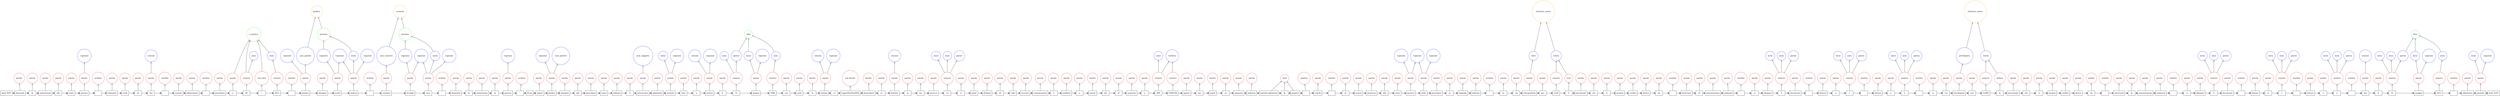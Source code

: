 digraph {
   rankdir=BT;
   edge [arrowhead=empty];

   subgraph {
      rank="source";
      edge [arrowhead=normal];
      node [shape=box];
      t0 [label="doc0_BOF"];
      t1 [label="domanda"];
      t2 [label="di"];
      t3 [label="ammissione"];
      t4 [label="allo"];
      t5 [label="stato"];
      t6 [label="passivo"];
      t7 [label="\n"];
      t8 [label="tribunale"];
      t9 [label="civile"];
      t10 [label="di"];
      t11 [label="rho"];
      t12 [label="\n"];
      t13 [label="sezione"];
      t14 [label="fallimentare"];
      t15 [label="\n"];
      t16 [label="procedura"];
      t17 [label="n"];
      t18 [label="46"];
      t19 [label="/"];
      t20 [label="2011"];
      t21 [label="\n"];
      t22 [label="giudice"];
      t23 [label="delegato"];
      t24 [label="scotti"];
      t25 [label="andrea"];
      t26 [label="\n"];
      t27 [label="curatore"];
      t28 [label="livraghi"];
      t29 [label="luca"];
      t30 [label="\n"];
      t31 [label="domanda"];
      t32 [label="di"];
      t33 [label="ammissione"];
      t34 [label="al"];
      t35 [label="passivo"];
      t36 [label="\n"];
      t37 [label="ill.mo"];
      t38 [label="signor"];
      t39 [label="giudice"];
      t40 [label="delegato"];
      t41 [label="alla"];
      t42 [label="procedura"];
      t43 [label="sopra"];
      t44 [label="indicata"];
      t45 [label="il"];
      t46 [label="sottoscritto"];
      t47 [label="abbattista"];
      t48 [label="michele"];
      t49 [label="nato"];
      t50 [label="a"];
      t51 [label="terlizzi"];
      t52 [label="il"];
      t53 [label="15"];
      t54 [label="giugno"];
      t55 [label="1980"];
      t56 [label="con"];
      t57 [label="sede"];
      t58 [label="in"];
      t59 [label="terlizzi"];
      t60 [label="c.f"];
      t61 [label="rcggrz92e54a285d"];
      t62 [label="domiciliato"];
      t63 [label="in"];
      t64 [label="barletta"];
      t65 [label="in"];
      t66 [label="via"];
      t67 [label="pacecco"];
      t68 [label="12"];
      t69 [label="il"];
      t70 [label="quale"];
      t71 [label="dichiare"];
      t72 [label="di"];
      t73 [label="voler"];
      t74 [label="ricevere"];
      t75 [label="comunicazioni"];
      t76 [label="e"];
      t77 [label="notifiche"];
      t78 [label="a"];
      t79 [label="mezzo"];
      t80 [label="fax"];
      t81 [label="al"];
      t82 [label="seguente"];
      t83 [label="n"];
      t84 [label="080"];
      t85 [label="5584794"];
      t86 [label="oppure"];
      t87 [label="per"];
      t88 [label="email"];
      t89 [label="al"];
      t90 [label="seguente"];
      t91 [label="indirizzo"];
      t92 [label="michele.abbattista"];
      t93 [label="@"];
      t94 [label="gmail.it"];
      t95 [label="\n"];
      t96 [label="chiede"];
      t97 [label="\n"];
      t98 [label="di"];
      t99 [label="essere"];
      t100 [label="ammesso"];
      t101 [label="allo"];
      t102 [label="stato"];
      t103 [label="passivo"];
      t104 [label="della"];
      t105 [label="procedure"];
      t106 [label="in"];
      t107 [label="epigrafe"];
      t108 [label="indicata"];
      t109 [label="\n"];
      t110 [label="in"];
      t111 [label="via"];
      t112 [label="chirografaria"];
      t113 [label="per"];
      t114 [label="1220"];
      t115 [label="€"];
      t116 [label="precisando"];
      t117 [label="che"];
      t118 [label="il"];
      t119 [label="proprio"];
      t120 [label="credito"];
      t121 [label="deriva"];
      t122 [label="da"];
      t123 [label="\n"];
      t124 [label="interventi"];
      t125 [label="di"];
      t126 [label="manutenzione"];
      t127 [label="ordinaria"];
      t128 [label="\n"];
      t129 [label="si"];
      t130 [label="allegano"];
      t131 [label="2"];
      t132 [label="documenti"];
      t133 [label="\n"];
      t134 [label="fattura"];
      t135 [label="n"];
      t136 [label="1"];
      t137 [label="\n"];
      t138 [label="fattura"];
      t139 [label="n"];
      t140 [label="2"];
      t141 [label="\n"];
      t142 [label="in"];
      t143 [label="via"];
      t144 [label="privilegiata"];
      t145 [label="per"];
      t146 [label="12000"];
      t147 [label="$"];
      t148 [label="precisando"];
      t149 [label="che"];
      t150 [label="il"];
      t151 [label="proprio"];
      t152 [label="credito"];
      t153 [label="deriva"];
      t154 [label="da"];
      t155 [label="\n"];
      t156 [label="interventi"];
      t157 [label="di"];
      t158 [label="manutenzione"];
      t159 [label="ordinaria"];
      t160 [label="\n"];
      t161 [label="si"];
      t162 [label="allegano"];
      t163 [label="2"];
      t164 [label="documenti"];
      t165 [label="\n"];
      t166 [label="fattura"];
      t167 [label="n"];
      t168 [label="1"];
      t169 [label="\n"];
      t170 [label="fattura"];
      t171 [label="n"];
      t172 [label="2"];
      t173 [label="\n"];
      t174 [label="rho"];
      t175 [label="li"];
      t176 [label="12"];
      t177 [label="maggio"];
      t178 [label="2011"];
      t179 [label="\n"];
      t180 [label="abbattista"];
      t181 [label="michele"];
      t182 [label="doc0_EOF"];
      t0 -> t1;
      t1 -> t2;
      t2 -> t3;
      t3 -> t4;
      t4 -> t5;
      t5 -> t6;
      t6 -> t7;
      t7 -> t8;
      t8 -> t9;
      t9 -> t10;
      t10 -> t11;
      t11 -> t12;
      t12 -> t13;
      t13 -> t14;
      t14 -> t15;
      t15 -> t16;
      t16 -> t17;
      t17 -> t18;
      t18 -> t19;
      t19 -> t20;
      t20 -> t21;
      t21 -> t22;
      t22 -> t23;
      t23 -> t24;
      t24 -> t25;
      t25 -> t26;
      t26 -> t27;
      t27 -> t28;
      t28 -> t29;
      t29 -> t30;
      t30 -> t31;
      t31 -> t32;
      t32 -> t33;
      t33 -> t34;
      t34 -> t35;
      t35 -> t36;
      t36 -> t37;
      t37 -> t38;
      t38 -> t39;
      t39 -> t40;
      t40 -> t41;
      t41 -> t42;
      t42 -> t43;
      t43 -> t44;
      t44 -> t45;
      t45 -> t46;
      t46 -> t47;
      t47 -> t48;
      t48 -> t49;
      t49 -> t50;
      t50 -> t51;
      t51 -> t52;
      t52 -> t53;
      t53 -> t54;
      t54 -> t55;
      t55 -> t56;
      t56 -> t57;
      t57 -> t58;
      t58 -> t59;
      t59 -> t60;
      t60 -> t61;
      t61 -> t62;
      t62 -> t63;
      t63 -> t64;
      t64 -> t65;
      t65 -> t66;
      t66 -> t67;
      t67 -> t68;
      t68 -> t69;
      t69 -> t70;
      t70 -> t71;
      t71 -> t72;
      t72 -> t73;
      t73 -> t74;
      t74 -> t75;
      t75 -> t76;
      t76 -> t77;
      t77 -> t78;
      t78 -> t79;
      t79 -> t80;
      t80 -> t81;
      t81 -> t82;
      t82 -> t83;
      t83 -> t84;
      t84 -> t85;
      t85 -> t86;
      t86 -> t87;
      t87 -> t88;
      t88 -> t89;
      t89 -> t90;
      t90 -> t91;
      t91 -> t92;
      t92 -> t93;
      t93 -> t94;
      t94 -> t95;
      t95 -> t96;
      t96 -> t97;
      t97 -> t98;
      t98 -> t99;
      t99 -> t100;
      t100 -> t101;
      t101 -> t102;
      t102 -> t103;
      t103 -> t104;
      t104 -> t105;
      t105 -> t106;
      t106 -> t107;
      t107 -> t108;
      t108 -> t109;
      t109 -> t110;
      t110 -> t111;
      t111 -> t112;
      t112 -> t113;
      t113 -> t114;
      t114 -> t115;
      t115 -> t116;
      t116 -> t117;
      t117 -> t118;
      t118 -> t119;
      t119 -> t120;
      t120 -> t121;
      t121 -> t122;
      t122 -> t123;
      t123 -> t124;
      t124 -> t125;
      t125 -> t126;
      t126 -> t127;
      t127 -> t128;
      t128 -> t129;
      t129 -> t130;
      t130 -> t131;
      t131 -> t132;
      t132 -> t133;
      t133 -> t134;
      t134 -> t135;
      t135 -> t136;
      t136 -> t137;
      t137 -> t138;
      t138 -> t139;
      t139 -> t140;
      t140 -> t141;
      t141 -> t142;
      t142 -> t143;
      t143 -> t144;
      t144 -> t145;
      t145 -> t146;
      t146 -> t147;
      t147 -> t148;
      t148 -> t149;
      t149 -> t150;
      t150 -> t151;
      t151 -> t152;
      t152 -> t153;
      t153 -> t154;
      t154 -> t155;
      t155 -> t156;
      t156 -> t157;
      t157 -> t158;
      t158 -> t159;
      t159 -> t160;
      t160 -> t161;
      t161 -> t162;
      t162 -> t163;
      t163 -> t164;
      t164 -> t165;
      t165 -> t166;
      t166 -> t167;
      t167 -> t168;
      t168 -> t169;
      t169 -> t170;
      t170 -> t171;
      t171 -> t172;
      t172 -> t173;
      t173 -> t174;
      t174 -> t175;
      t175 -> t176;
      t176 -> t177;
      t177 -> t178;
      t178 -> t179;
      t179 -> t180;
      t180 -> t181;
      t181 -> t182;
   }

   subgraph {
      rank="same";
      node [color=red,shape=circle];
      tag134 [label=numero]; 
      tag135 [label=numero]; 
      tag136 [label=numero]; 
      tag137 [label=numero]; 
      tag138 [label=numero]; 
      tag139 [label=numero]; 
      tag140 [label=numero]; 
      tag141 [label=numero]; 
      tag142 [label=numero]; 
      tag143 [label=numero]; 
      tag144 [label=numero]; 
      tag145 [label=numero]; 
      tag146 [label=numero]; 
      tag147 [label=numero]; 
      tag148 [label=numero]; 
      tag149 [label=numero]; 
      tag150 [label=numero]; 
      tag0 [label=parola]; 
      tag1 [label=parola]; 
      tag2 [label=parola]; 
      tag3 [label=parola]; 
      tag4 [label=parola]; 
      tag5 [label=parola]; 
      tag6 [label=parola]; 
      tag7 [label=parola]; 
      tag8 [label=parola]; 
      tag9 [label=parola]; 
      tag10 [label=parola]; 
      tag11 [label=parola]; 
      tag12 [label=parola]; 
      tag13 [label=parola]; 
      tag14 [label=parola]; 
      tag15 [label=parola]; 
      tag16 [label=parola]; 
      tag17 [label=parola]; 
      tag18 [label=parola]; 
      tag19 [label=parola]; 
      tag20 [label=parola]; 
      tag21 [label=parola]; 
      tag22 [label=parola]; 
      tag23 [label=parola]; 
      tag24 [label=parola]; 
      tag25 [label=parola]; 
      tag26 [label=parola]; 
      tag27 [label=parola]; 
      tag28 [label=parola]; 
      tag29 [label=parola]; 
      tag30 [label=parola]; 
      tag31 [label=parola]; 
      tag32 [label=parola]; 
      tag33 [label=parola]; 
      tag34 [label=parola]; 
      tag35 [label=parola]; 
      tag36 [label=parola]; 
      tag37 [label=parola]; 
      tag38 [label=parola]; 
      tag39 [label=parola]; 
      tag40 [label=parola]; 
      tag41 [label=parola]; 
      tag42 [label=parola]; 
      tag43 [label=parola]; 
      tag44 [label=parola]; 
      tag45 [label=parola]; 
      tag46 [label=parola]; 
      tag47 [label=parola]; 
      tag48 [label=parola]; 
      tag49 [label=parola]; 
      tag50 [label=parola]; 
      tag51 [label=parola]; 
      tag52 [label=parola]; 
      tag53 [label=parola]; 
      tag54 [label=parola]; 
      tag55 [label=parola]; 
      tag56 [label=parola]; 
      tag57 [label=parola]; 
      tag58 [label=parola]; 
      tag59 [label=parola]; 
      tag60 [label=parola]; 
      tag61 [label=parola]; 
      tag62 [label=parola]; 
      tag63 [label=parola]; 
      tag64 [label=parola]; 
      tag65 [label=parola]; 
      tag66 [label=parola]; 
      tag67 [label=parola]; 
      tag68 [label=parola]; 
      tag69 [label=parola]; 
      tag70 [label=parola]; 
      tag71 [label=parola]; 
      tag72 [label=parola]; 
      tag73 [label=parola]; 
      tag74 [label=parola]; 
      tag75 [label=parola]; 
      tag76 [label=parola]; 
      tag77 [label=parola]; 
      tag78 [label=parola]; 
      tag79 [label=parola]; 
      tag80 [label=parola]; 
      tag81 [label=parola]; 
      tag82 [label=parola]; 
      tag83 [label=parola]; 
      tag84 [label=parola]; 
      tag85 [label=parola]; 
      tag86 [label=parola]; 
      tag87 [label=parola]; 
      tag88 [label=parola]; 
      tag89 [label=parola]; 
      tag90 [label=parola]; 
      tag91 [label=parola]; 
      tag92 [label=parola]; 
      tag93 [label=parola]; 
      tag94 [label=parola]; 
      tag95 [label=parola]; 
      tag96 [label=parola]; 
      tag97 [label=parola]; 
      tag98 [label=parola]; 
      tag99 [label=parola]; 
      tag100 [label=parola]; 
      tag101 [label=parola]; 
      tag102 [label=parola]; 
      tag103 [label=parola]; 
      tag104 [label=parola]; 
      tag105 [label=parola]; 
      tag106 [label=parola]; 
      tag107 [label=parola]; 
      tag108 [label=parola]; 
      tag109 [label=parola]; 
      tag110 [label=parola]; 
      tag111 [label=parola]; 
      tag112 [label=parola]; 
      tag113 [label=parola]; 
      tag114 [label=parola]; 
      tag115 [label=parola]; 
      tag116 [label=parola]; 
      tag117 [label=parola]; 
      tag118 [label=parola]; 
      tag119 [label=parola]; 
      tag120 [label=parola]; 
      tag121 [label=parola]; 
      tag122 [label=parola]; 
      tag123 [label=parola]; 
      tag124 [label=parola]; 
      tag125 [label=parola]; 
      tag126 [label=parola]; 
      tag127 [label=parola]; 
      tag128 [label=parola]; 
      tag129 [label=parola]; 
      tag130 [label=parola]; 
      tag131 [label=parola]; 
      tag132 [label=parola]; 
      tag133 [label=parola]; 
      tag151 [label=newline]; 
      tag152 [label=newline]; 
      tag153 [label=newline]; 
      tag154 [label=newline]; 
      tag155 [label=newline]; 
      tag156 [label=newline]; 
      tag157 [label=newline]; 
      tag158 [label=newline]; 
      tag159 [label=newline]; 
      tag160 [label=newline]; 
      tag161 [label=newline]; 
      tag162 [label=newline]; 
      tag163 [label=newline]; 
      tag164 [label=newline]; 
      tag165 [label=newline]; 
      tag166 [label=newline]; 
      tag167 [label=newline]; 
      tag168 [label=newline]; 
      tag169 [label=newline]; 
      tag170 [label=newline]; 
      tag171 [label=newline]; 
      tag247 [label=euro]; 
      tag248 [label=dollaro]; 
      tag179 [label=mail]; 
      tag178 [label=cod_fiscale]; 
      tag172 [label=sep_data]; 
   }

   subgraph {
      rank="same";
      node [color=blue,shape=circle];
      tag251 [label=chiro]; 
      tag252 [label=privilegiato]; 
      tag241 [label=sym_soggetto]; 
      tag242 [label=sym_curatore]; 
      tag244 [label=sym_giudice]; 
      tag245 [label=sym_giudice]; 
      tag181 [label=cognome]; 
      tag182 [label=cognome]; 
      tag183 [label=cognome]; 
      tag184 [label=cognome]; 
      tag185 [label=cognome]; 
      tag186 [label=cognome]; 
      tag187 [label=cognome]; 
      tag188 [label=cognome]; 
      tag189 [label=cognome]; 
      tag190 [label=cognome]; 
      tag191 [label=cognome]; 
      tag192 [label=cognome]; 
      tag193 [label=cognome]; 
      tag194 [label=cognome]; 
      tag195 [label=cognome]; 
      tag196 [label=cognome]; 
      tag197 [label=cognome]; 
      tag198 [label=cognome]; 
      tag199 [label=cognome]; 
      tag200 [label=nome]; 
      tag201 [label=nome]; 
      tag202 [label=nome]; 
      tag203 [label=nome]; 
      tag249 [label=valuta]; 
      tag250 [label=valuta]; 
      tag173 [label=comune]; 
      tag174 [label=comune]; 
      tag175 [label=comune]; 
      tag176 [label=comune]; 
      tag177 [label=comune]; 
      tag206 [label=giorno]; 
      tag207 [label=giorno]; 
      tag208 [label=giorno]; 
      tag209 [label=giorno]; 
      tag210 [label=giorno]; 
      tag211 [label=giorno]; 
      tag212 [label=giorno]; 
      tag213 [label=giorno]; 
      tag214 [label=giorno]; 
      tag215 [label=mese]; 
      tag216 [label=mese]; 
      tag217 [label=mese]; 
      tag218 [label=mese]; 
      tag219 [label=mese]; 
      tag220 [label=mese]; 
      tag221 [label=mese]; 
      tag222 [label=mese]; 
      tag223 [label=mese]; 
      tag224 [label=mese]; 
      tag225 [label=anno]; 
      tag226 [label=anno]; 
      tag227 [label=anno]; 
      tag228 [label=anno]; 
      tag229 [label=anno]; 
      tag230 [label=anno]; 
      tag231 [label=anno]; 
      tag232 [label=anno]; 
      tag233 [label=anno]; 
      tag234 [label=anno]; 
      tag235 [label=anno]; 
      tag236 [label=anno]; 
      tag237 [label=anno]; 
      tag238 [label=anno]; 
      tag180 [label=telefono]; 
   }

   subgraph {
      rank="same";
      node [color=green,shape=circle];
      tag239 [label=data]; 
      tag240 [label=data]; 
      tag204 [label=persona]; 
      tag205 [label=persona]; 
      tag255 [label=n_pratica]; 
   }

   subgraph {
      rank="same";
      node [color=orange,shape=circle];
      tag243 [label=curatore]; 
      tag246 [label=giudice]; 
      tag253 [label=richiesta_valuta]; 
      tag254 [label=richiesta_valuta]; 
   }
   t1 -> tag0;
   t2 -> tag1;
   t3 -> tag2;
   t4 -> tag3;
   t5 -> tag4;
   t6 -> tag5;
   t8 -> tag6;
   t9 -> tag7;
   t10 -> tag8;
   t11 -> tag9;
   t13 -> tag10;
   t14 -> tag11;
   t16 -> tag12;
   t17 -> tag13;
   t22 -> tag14;
   t23 -> tag15;
   t24 -> tag16;
   t25 -> tag17;
   t27 -> tag18;
   t28 -> tag19;
   t29 -> tag20;
   t31 -> tag21;
   t32 -> tag22;
   t33 -> tag23;
   t34 -> tag24;
   t35 -> tag25;
   t38 -> tag26;
   t39 -> tag27;
   t40 -> tag28;
   t41 -> tag29;
   t42 -> tag30;
   t43 -> tag31;
   t44 -> tag32;
   t45 -> tag33;
   t46 -> tag34;
   t47 -> tag35;
   t48 -> tag36;
   t49 -> tag37;
   t50 -> tag38;
   t51 -> tag39;
   t52 -> tag40;
   t54 -> tag41;
   t56 -> tag42;
   t57 -> tag43;
   t58 -> tag44;
   t59 -> tag45;
   t62 -> tag46;
   t63 -> tag47;
   t64 -> tag48;
   t65 -> tag49;
   t66 -> tag50;
   t67 -> tag51;
   t69 -> tag52;
   t70 -> tag53;
   t71 -> tag54;
   t72 -> tag55;
   t73 -> tag56;
   t74 -> tag57;
   t75 -> tag58;
   t76 -> tag59;
   t77 -> tag60;
   t78 -> tag61;
   t79 -> tag62;
   t80 -> tag63;
   t81 -> tag64;
   t82 -> tag65;
   t83 -> tag66;
   t86 -> tag67;
   t87 -> tag68;
   t88 -> tag69;
   t89 -> tag70;
   t90 -> tag71;
   t91 -> tag72;
   t96 -> tag73;
   t98 -> tag74;
   t99 -> tag75;
   t100 -> tag76;
   t101 -> tag77;
   t102 -> tag78;
   t103 -> tag79;
   t104 -> tag80;
   t105 -> tag81;
   t106 -> tag82;
   t107 -> tag83;
   t108 -> tag84;
   t110 -> tag85;
   t111 -> tag86;
   t112 -> tag87;
   t113 -> tag88;
   t116 -> tag89;
   t117 -> tag90;
   t118 -> tag91;
   t119 -> tag92;
   t120 -> tag93;
   t121 -> tag94;
   t122 -> tag95;
   t124 -> tag96;
   t125 -> tag97;
   t126 -> tag98;
   t127 -> tag99;
   t129 -> tag100;
   t130 -> tag101;
   t132 -> tag102;
   t134 -> tag103;
   t135 -> tag104;
   t138 -> tag105;
   t139 -> tag106;
   t142 -> tag107;
   t143 -> tag108;
   t144 -> tag109;
   t145 -> tag110;
   t148 -> tag111;
   t149 -> tag112;
   t150 -> tag113;
   t151 -> tag114;
   t152 -> tag115;
   t153 -> tag116;
   t154 -> tag117;
   t156 -> tag118;
   t157 -> tag119;
   t158 -> tag120;
   t159 -> tag121;
   t161 -> tag122;
   t162 -> tag123;
   t164 -> tag124;
   t166 -> tag125;
   t167 -> tag126;
   t170 -> tag127;
   t171 -> tag128;
   t174 -> tag129;
   t175 -> tag130;
   t177 -> tag131;
   t180 -> tag132;
   t181 -> tag133;
   t18 -> tag134;
   t20 -> tag135;
   t53 -> tag136;
   t55 -> tag137;
   t68 -> tag138;
   t84 -> tag139;
   t85 -> tag140;
   t114 -> tag141;
   t131 -> tag142;
   t136 -> tag143;
   t140 -> tag144;
   t146 -> tag145;
   t163 -> tag146;
   t168 -> tag147;
   t172 -> tag148;
   t176 -> tag149;
   t178 -> tag150;
   t7 -> tag151;
   t12 -> tag152;
   t15 -> tag153;
   t21 -> tag154;
   t26 -> tag155;
   t30 -> tag156;
   t36 -> tag157;
   t95 -> tag158;
   t97 -> tag159;
   t109 -> tag160;
   t123 -> tag161;
   t128 -> tag162;
   t133 -> tag163;
   t137 -> tag164;
   t141 -> tag165;
   t155 -> tag166;
   t160 -> tag167;
   t165 -> tag168;
   t169 -> tag169;
   t173 -> tag170;
   t179 -> tag171;
   t19 -> tag172;
   tag9 -> tag173;
   tag39 -> tag174;
   tag45 -> tag175;
   tag48 -> tag176;
   tag129 -> tag177;
   t61 -> tag178;
   t92 -> tag179;
   t93 -> tag179;
   t94 -> tag179;
   tag139 -> tag180;
   tag140 -> tag180;
   tag16 -> tag181;
   tag17 -> tag181;
   tag19 -> tag182;
   tag20 -> tag182;
   tag79 -> tag183;
   tag80 -> tag183;
   tag5 -> tag184;
   tag14 -> tag185;
   tag16 -> tag186;
   tag17 -> tag187;
   tag19 -> tag188;
   tag20 -> tag189;
   tag25 -> tag190;
   tag27 -> tag191;
   tag36 -> tag192;
   tag39 -> tag193;
   tag41 -> tag194;
   tag45 -> tag195;
   tag79 -> tag196;
   tag80 -> tag197;
   tag131 -> tag198;
   tag133 -> tag199;
   tag17 -> tag200;
   tag20 -> tag201;
   tag36 -> tag202;
   tag133 -> tag203;
   tag186 -> tag204;
   tag200 -> tag204;
   tag188 -> tag205;
   tag201 -> tag205;
   tag136 -> tag206;
   tag138 -> tag207;
   tag142 -> tag208;
   tag143 -> tag209;
   tag144 -> tag210;
   tag146 -> tag211;
   tag147 -> tag212;
   tag148 -> tag213;
   tag149 -> tag214;
   tag138 -> tag215;
   tag142 -> tag216;
   tag143 -> tag217;
   tag144 -> tag218;
   tag146 -> tag219;
   tag147 -> tag220;
   tag148 -> tag221;
   tag149 -> tag222;
   tag41 -> tag223;
   tag131 -> tag224;
   tag135 -> tag225;
   tag137 -> tag226;
   tag150 -> tag227;
   tag134 -> tag228;
   tag136 -> tag229;
   tag138 -> tag230;
   tag139 -> tag231;
   tag142 -> tag232;
   tag143 -> tag233;
   tag144 -> tag234;
   tag146 -> tag235;
   tag147 -> tag236;
   tag148 -> tag237;
   tag149 -> tag238;
   tag206 -> tag239;
   tag223 -> tag239;
   tag226 -> tag239;
   tag214 -> tag240;
   tag224 -> tag240;
   tag227 -> tag240;
   tag34 -> tag241;
   tag18 -> tag242;
   tag205 -> tag243;
   tag242 -> tag243;
   tag14 -> tag244;
   tag27 -> tag245;
   tag204 -> tag246;
   tag244 -> tag246;
   t115 -> tag247;
   t147 -> tag248;
   tag141 -> tag249;
   tag247 -> tag249;
   tag145 -> tag250;
   tag248 -> tag250;
   tag87 -> tag251;
   tag109 -> tag252;
   tag252 -> tag253;
   tag250 -> tag253;
   tag251 -> tag254;
   tag249 -> tag254;
   tag134 -> tag255;
   tag225 -> tag255;
   tag13 -> tag255;
   tag172 -> tag255;
}